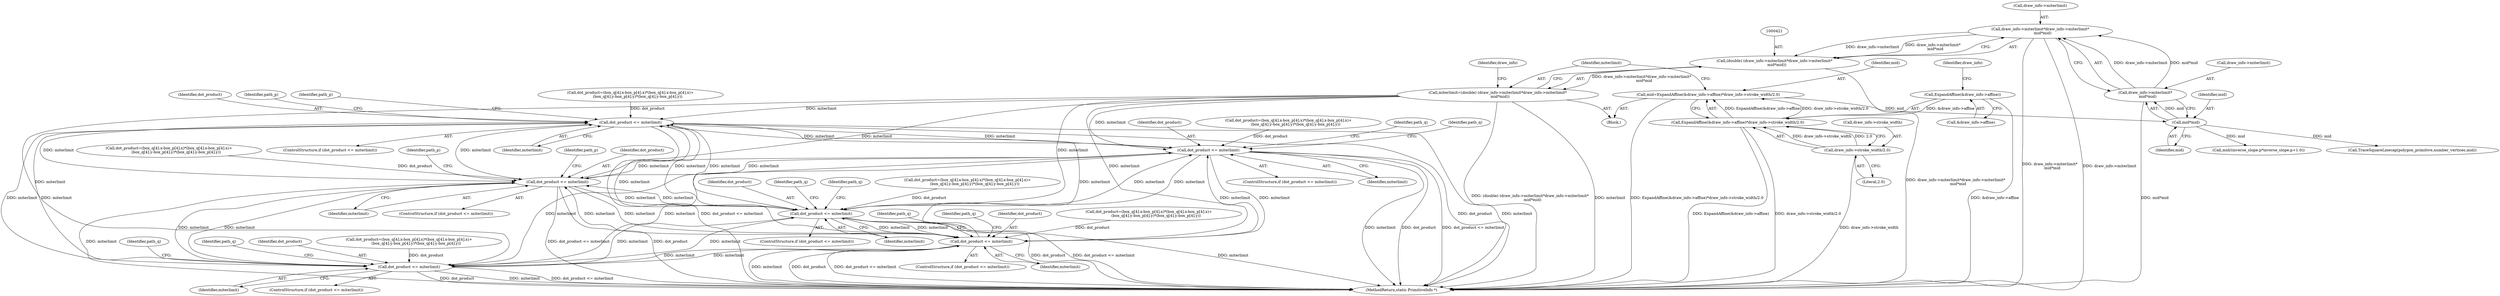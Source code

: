 digraph "0_ImageMagick_726812fa2fa7ce16bcf58f6e115f65427a1c0950_5@pointer" {
"1000422" [label="(Call,draw_info->miterlimit*draw_info->miterlimit*\n    mid*mid)"];
"1000426" [label="(Call,draw_info->miterlimit*\n    mid*mid)"];
"1000430" [label="(Call,mid*mid)"];
"1000405" [label="(Call,mid=ExpandAffine(&draw_info->affine)*draw_info->stroke_width/2.0)"];
"1000407" [label="(Call,ExpandAffine(&draw_info->affine)*draw_info->stroke_width/2.0)"];
"1000408" [label="(Call,ExpandAffine(&draw_info->affine))"];
"1000413" [label="(Call,draw_info->stroke_width/2.0)"];
"1000420" [label="(Call,(double) (draw_info->miterlimit*draw_info->miterlimit*\n    mid*mid))"];
"1000418" [label="(Call,miterlimit=(double) (draw_info->miterlimit*draw_info->miterlimit*\n    mid*mid))"];
"1001582" [label="(Call,dot_product <= miterlimit)"];
"1001664" [label="(Call,dot_product <= miterlimit)"];
"1001771" [label="(Call,dot_product <= miterlimit)"];
"1002081" [label="(Call,dot_product <= miterlimit)"];
"1002163" [label="(Call,dot_product <= miterlimit)"];
"1002270" [label="(Call,dot_product <= miterlimit)"];
"1001670" [label="(Identifier,path_q)"];
"1001770" [label="(ControlStructure,if (dot_product <= miterlimit))"];
"1002270" [label="(Call,dot_product <= miterlimit)"];
"1000415" [label="(Identifier,draw_info)"];
"1000427" [label="(Call,draw_info->miterlimit)"];
"1002285" [label="(Identifier,path_q)"];
"1000405" [label="(Call,mid=ExpandAffine(&draw_info->affine)*draw_info->stroke_width/2.0)"];
"1000420" [label="(Call,(double) (draw_info->miterlimit*draw_info->miterlimit*\n    mid*mid))"];
"1002275" [label="(Identifier,path_q)"];
"1001776" [label="(Identifier,path_p)"];
"1000432" [label="(Identifier,mid)"];
"1001581" [label="(ControlStructure,if (dot_product <= miterlimit))"];
"1001772" [label="(Identifier,dot_product)"];
"1000407" [label="(Call,ExpandAffine(&draw_info->affine)*draw_info->stroke_width/2.0)"];
"1002772" [label="(MethodReturn,static PrimitiveInfo *)"];
"1000430" [label="(Call,mid*mid)"];
"1000422" [label="(Call,draw_info->miterlimit*draw_info->miterlimit*\n    mid*mid)"];
"1002080" [label="(ControlStructure,if (dot_product <= miterlimit))"];
"1002082" [label="(Identifier,dot_product)"];
"1001721" [label="(Call,dot_product=(box_q[4].x-box_p[4].x)*(box_q[4].x-box_p[4].x)+\n            (box_q[4].y-box_p[4].y)*(box_q[4].y-box_p[4].y))"];
"1002081" [label="(Call,dot_product <= miterlimit)"];
"1002271" [label="(Identifier,dot_product)"];
"1000437" [label="(Identifier,draw_info)"];
"1001786" [label="(Identifier,path_p)"];
"1002220" [label="(Call,dot_product=(box_q[4].x-box_p[4].x)*(box_q[4].x-box_p[4].x)+\n            (box_q[4].y-box_p[4].y)*(box_q[4].y-box_p[4].y))"];
"1000406" [label="(Identifier,mid)"];
"1002187" [label="(Identifier,path_q)"];
"1001664" [label="(Call,dot_product <= miterlimit)"];
"1002169" [label="(Identifier,path_q)"];
"1001663" [label="(ControlStructure,if (dot_product <= miterlimit))"];
"1002163" [label="(Call,dot_product <= miterlimit)"];
"1002162" [label="(ControlStructure,if (dot_product <= miterlimit))"];
"1000423" [label="(Call,draw_info->miterlimit)"];
"1001582" [label="(Call,dot_product <= miterlimit)"];
"1000413" [label="(Call,draw_info->stroke_width/2.0)"];
"1000431" [label="(Identifier,mid)"];
"1000456" [label="(Call,mid/(inverse_slope.p*inverse_slope.p+1.0))"];
"1002096" [label="(Identifier,path_q)"];
"1001583" [label="(Identifier,dot_product)"];
"1002086" [label="(Identifier,path_q)"];
"1000418" [label="(Call,miterlimit=(double) (draw_info->miterlimit*draw_info->miterlimit*\n    mid*mid))"];
"1002272" [label="(Identifier,miterlimit)"];
"1001587" [label="(Identifier,path_p)"];
"1000408" [label="(Call,ExpandAffine(&draw_info->affine))"];
"1000419" [label="(Identifier,miterlimit)"];
"1000414" [label="(Call,draw_info->stroke_width)"];
"1002031" [label="(Call,dot_product=(box_q[4].x-box_p[4].x)*(box_q[4].x-box_p[4].x)+\n            (box_q[4].y-box_p[4].y)*(box_q[4].y-box_p[4].y))"];
"1001666" [label="(Identifier,miterlimit)"];
"1001688" [label="(Identifier,path_q)"];
"1002269" [label="(ControlStructure,if (dot_product <= miterlimit))"];
"1000417" [label="(Literal,2.0)"];
"1002165" [label="(Identifier,miterlimit)"];
"1001597" [label="(Identifier,path_p)"];
"1000409" [label="(Call,&draw_info->affine)"];
"1001665" [label="(Identifier,dot_product)"];
"1000426" [label="(Call,draw_info->miterlimit*\n    mid*mid)"];
"1001773" [label="(Identifier,miterlimit)"];
"1001532" [label="(Call,dot_product=(box_q[4].x-box_p[4].x)*(box_q[4].x-box_p[4].x)+\n            (box_q[4].y-box_p[4].y)*(box_q[4].y-box_p[4].y))"];
"1000443" [label="(Call,TraceSquareLinecap(polygon_primitive,number_vertices,mid))"];
"1001771" [label="(Call,dot_product <= miterlimit)"];
"1001584" [label="(Identifier,miterlimit)"];
"1002083" [label="(Identifier,miterlimit)"];
"1002164" [label="(Identifier,dot_product)"];
"1002113" [label="(Call,dot_product=(box_q[4].x-box_p[4].x)*(box_q[4].x-box_p[4].x)+\n            (box_q[4].y-box_p[4].y)*(box_q[4].y-box_p[4].y))"];
"1001614" [label="(Call,dot_product=(box_q[4].x-box_p[4].x)*(box_q[4].x-box_p[4].x)+\n            (box_q[4].y-box_p[4].y)*(box_q[4].y-box_p[4].y))"];
"1000108" [label="(Block,)"];
"1000422" -> "1000420"  [label="AST: "];
"1000422" -> "1000426"  [label="CFG: "];
"1000423" -> "1000422"  [label="AST: "];
"1000426" -> "1000422"  [label="AST: "];
"1000420" -> "1000422"  [label="CFG: "];
"1000422" -> "1002772"  [label="DDG: draw_info->miterlimit*\n    mid*mid"];
"1000422" -> "1002772"  [label="DDG: draw_info->miterlimit"];
"1000422" -> "1000420"  [label="DDG: draw_info->miterlimit"];
"1000422" -> "1000420"  [label="DDG: draw_info->miterlimit*\n    mid*mid"];
"1000426" -> "1000422"  [label="DDG: draw_info->miterlimit"];
"1000426" -> "1000422"  [label="DDG: mid*mid"];
"1000426" -> "1000430"  [label="CFG: "];
"1000427" -> "1000426"  [label="AST: "];
"1000430" -> "1000426"  [label="AST: "];
"1000426" -> "1002772"  [label="DDG: mid*mid"];
"1000430" -> "1000426"  [label="DDG: mid"];
"1000430" -> "1000432"  [label="CFG: "];
"1000431" -> "1000430"  [label="AST: "];
"1000432" -> "1000430"  [label="AST: "];
"1000405" -> "1000430"  [label="DDG: mid"];
"1000430" -> "1000443"  [label="DDG: mid"];
"1000430" -> "1000456"  [label="DDG: mid"];
"1000405" -> "1000108"  [label="AST: "];
"1000405" -> "1000407"  [label="CFG: "];
"1000406" -> "1000405"  [label="AST: "];
"1000407" -> "1000405"  [label="AST: "];
"1000419" -> "1000405"  [label="CFG: "];
"1000405" -> "1002772"  [label="DDG: ExpandAffine(&draw_info->affine)*draw_info->stroke_width/2.0"];
"1000407" -> "1000405"  [label="DDG: ExpandAffine(&draw_info->affine)"];
"1000407" -> "1000405"  [label="DDG: draw_info->stroke_width/2.0"];
"1000407" -> "1000413"  [label="CFG: "];
"1000408" -> "1000407"  [label="AST: "];
"1000413" -> "1000407"  [label="AST: "];
"1000407" -> "1002772"  [label="DDG: ExpandAffine(&draw_info->affine)"];
"1000407" -> "1002772"  [label="DDG: draw_info->stroke_width/2.0"];
"1000408" -> "1000407"  [label="DDG: &draw_info->affine"];
"1000413" -> "1000407"  [label="DDG: draw_info->stroke_width"];
"1000413" -> "1000407"  [label="DDG: 2.0"];
"1000408" -> "1000409"  [label="CFG: "];
"1000409" -> "1000408"  [label="AST: "];
"1000415" -> "1000408"  [label="CFG: "];
"1000408" -> "1002772"  [label="DDG: &draw_info->affine"];
"1000413" -> "1000417"  [label="CFG: "];
"1000414" -> "1000413"  [label="AST: "];
"1000417" -> "1000413"  [label="AST: "];
"1000413" -> "1002772"  [label="DDG: draw_info->stroke_width"];
"1000420" -> "1000418"  [label="AST: "];
"1000421" -> "1000420"  [label="AST: "];
"1000418" -> "1000420"  [label="CFG: "];
"1000420" -> "1002772"  [label="DDG: draw_info->miterlimit*draw_info->miterlimit*\n    mid*mid"];
"1000420" -> "1000418"  [label="DDG: draw_info->miterlimit*draw_info->miterlimit*\n    mid*mid"];
"1000418" -> "1000108"  [label="AST: "];
"1000419" -> "1000418"  [label="AST: "];
"1000437" -> "1000418"  [label="CFG: "];
"1000418" -> "1002772"  [label="DDG: (double) (draw_info->miterlimit*draw_info->miterlimit*\n    mid*mid)"];
"1000418" -> "1002772"  [label="DDG: miterlimit"];
"1000418" -> "1001582"  [label="DDG: miterlimit"];
"1000418" -> "1001664"  [label="DDG: miterlimit"];
"1000418" -> "1001771"  [label="DDG: miterlimit"];
"1000418" -> "1002081"  [label="DDG: miterlimit"];
"1000418" -> "1002163"  [label="DDG: miterlimit"];
"1000418" -> "1002270"  [label="DDG: miterlimit"];
"1001582" -> "1001581"  [label="AST: "];
"1001582" -> "1001584"  [label="CFG: "];
"1001583" -> "1001582"  [label="AST: "];
"1001584" -> "1001582"  [label="AST: "];
"1001587" -> "1001582"  [label="CFG: "];
"1001597" -> "1001582"  [label="CFG: "];
"1001582" -> "1002772"  [label="DDG: dot_product <= miterlimit"];
"1001582" -> "1002772"  [label="DDG: dot_product"];
"1001582" -> "1002772"  [label="DDG: miterlimit"];
"1001532" -> "1001582"  [label="DDG: dot_product"];
"1002270" -> "1001582"  [label="DDG: miterlimit"];
"1002081" -> "1001582"  [label="DDG: miterlimit"];
"1002163" -> "1001582"  [label="DDG: miterlimit"];
"1001664" -> "1001582"  [label="DDG: miterlimit"];
"1001771" -> "1001582"  [label="DDG: miterlimit"];
"1001582" -> "1001664"  [label="DDG: miterlimit"];
"1001582" -> "1001771"  [label="DDG: miterlimit"];
"1001582" -> "1002081"  [label="DDG: miterlimit"];
"1001582" -> "1002163"  [label="DDG: miterlimit"];
"1001582" -> "1002270"  [label="DDG: miterlimit"];
"1001664" -> "1001663"  [label="AST: "];
"1001664" -> "1001666"  [label="CFG: "];
"1001665" -> "1001664"  [label="AST: "];
"1001666" -> "1001664"  [label="AST: "];
"1001670" -> "1001664"  [label="CFG: "];
"1001688" -> "1001664"  [label="CFG: "];
"1001664" -> "1002772"  [label="DDG: miterlimit"];
"1001664" -> "1002772"  [label="DDG: dot_product"];
"1001664" -> "1002772"  [label="DDG: dot_product <= miterlimit"];
"1001614" -> "1001664"  [label="DDG: dot_product"];
"1002270" -> "1001664"  [label="DDG: miterlimit"];
"1002081" -> "1001664"  [label="DDG: miterlimit"];
"1002163" -> "1001664"  [label="DDG: miterlimit"];
"1001771" -> "1001664"  [label="DDG: miterlimit"];
"1001664" -> "1001771"  [label="DDG: miterlimit"];
"1001664" -> "1002081"  [label="DDG: miterlimit"];
"1001664" -> "1002163"  [label="DDG: miterlimit"];
"1001664" -> "1002270"  [label="DDG: miterlimit"];
"1001771" -> "1001770"  [label="AST: "];
"1001771" -> "1001773"  [label="CFG: "];
"1001772" -> "1001771"  [label="AST: "];
"1001773" -> "1001771"  [label="AST: "];
"1001776" -> "1001771"  [label="CFG: "];
"1001786" -> "1001771"  [label="CFG: "];
"1001771" -> "1002772"  [label="DDG: dot_product <= miterlimit"];
"1001771" -> "1002772"  [label="DDG: dot_product"];
"1001771" -> "1002772"  [label="DDG: miterlimit"];
"1001721" -> "1001771"  [label="DDG: dot_product"];
"1002270" -> "1001771"  [label="DDG: miterlimit"];
"1002081" -> "1001771"  [label="DDG: miterlimit"];
"1002163" -> "1001771"  [label="DDG: miterlimit"];
"1001771" -> "1002081"  [label="DDG: miterlimit"];
"1001771" -> "1002163"  [label="DDG: miterlimit"];
"1001771" -> "1002270"  [label="DDG: miterlimit"];
"1002081" -> "1002080"  [label="AST: "];
"1002081" -> "1002083"  [label="CFG: "];
"1002082" -> "1002081"  [label="AST: "];
"1002083" -> "1002081"  [label="AST: "];
"1002086" -> "1002081"  [label="CFG: "];
"1002096" -> "1002081"  [label="CFG: "];
"1002081" -> "1002772"  [label="DDG: dot_product <= miterlimit"];
"1002081" -> "1002772"  [label="DDG: miterlimit"];
"1002081" -> "1002772"  [label="DDG: dot_product"];
"1002031" -> "1002081"  [label="DDG: dot_product"];
"1002270" -> "1002081"  [label="DDG: miterlimit"];
"1002163" -> "1002081"  [label="DDG: miterlimit"];
"1002081" -> "1002163"  [label="DDG: miterlimit"];
"1002081" -> "1002270"  [label="DDG: miterlimit"];
"1002163" -> "1002162"  [label="AST: "];
"1002163" -> "1002165"  [label="CFG: "];
"1002164" -> "1002163"  [label="AST: "];
"1002165" -> "1002163"  [label="AST: "];
"1002169" -> "1002163"  [label="CFG: "];
"1002187" -> "1002163"  [label="CFG: "];
"1002163" -> "1002772"  [label="DDG: miterlimit"];
"1002163" -> "1002772"  [label="DDG: dot_product"];
"1002163" -> "1002772"  [label="DDG: dot_product <= miterlimit"];
"1002113" -> "1002163"  [label="DDG: dot_product"];
"1002270" -> "1002163"  [label="DDG: miterlimit"];
"1002163" -> "1002270"  [label="DDG: miterlimit"];
"1002270" -> "1002269"  [label="AST: "];
"1002270" -> "1002272"  [label="CFG: "];
"1002271" -> "1002270"  [label="AST: "];
"1002272" -> "1002270"  [label="AST: "];
"1002275" -> "1002270"  [label="CFG: "];
"1002285" -> "1002270"  [label="CFG: "];
"1002270" -> "1002772"  [label="DDG: miterlimit"];
"1002270" -> "1002772"  [label="DDG: dot_product <= miterlimit"];
"1002270" -> "1002772"  [label="DDG: dot_product"];
"1002220" -> "1002270"  [label="DDG: dot_product"];
}
